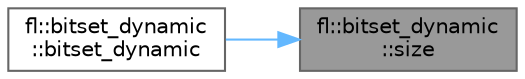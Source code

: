 digraph "fl::bitset_dynamic::size"
{
 // INTERACTIVE_SVG=YES
 // LATEX_PDF_SIZE
  bgcolor="transparent";
  edge [fontname=Helvetica,fontsize=10,labelfontname=Helvetica,labelfontsize=10];
  node [fontname=Helvetica,fontsize=10,shape=box,height=0.2,width=0.4];
  rankdir="RL";
  Node1 [id="Node000001",label="fl::bitset_dynamic\l::size",height=0.2,width=0.4,color="gray40", fillcolor="grey60", style="filled", fontcolor="black",tooltip=" "];
  Node1 -> Node2 [id="edge1_Node000001_Node000002",dir="back",color="steelblue1",style="solid",tooltip=" "];
  Node2 [id="Node000002",label="fl::bitset_dynamic\l::bitset_dynamic",height=0.2,width=0.4,color="grey40", fillcolor="white", style="filled",URL="$d3/d56/classfl_1_1bitset__dynamic_afa8d31507a212312c20c6877e8cf948f.html#afa8d31507a212312c20c6877e8cf948f",tooltip=" "];
}
